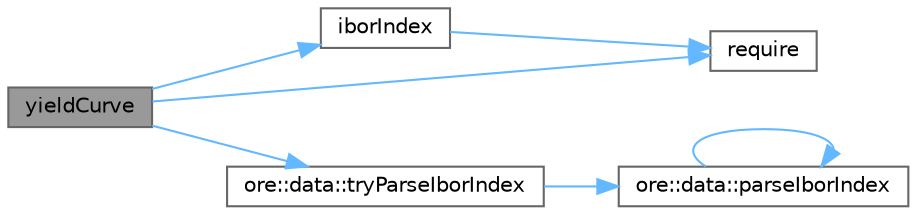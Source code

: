 digraph "yieldCurve"
{
 // INTERACTIVE_SVG=YES
 // LATEX_PDF_SIZE
  bgcolor="transparent";
  edge [fontname=Helvetica,fontsize=10,labelfontname=Helvetica,labelfontsize=10];
  node [fontname=Helvetica,fontsize=10,shape=box,height=0.2,width=0.4];
  rankdir="LR";
  Node1 [label="yieldCurve",height=0.2,width=0.4,color="gray40", fillcolor="grey60", style="filled", fontcolor="black",tooltip="Yield Curves."];
  Node1 -> Node2 [color="steelblue1",style="solid"];
  Node2 [label="iborIndex",height=0.2,width=0.4,color="grey40", fillcolor="white", style="filled",URL="$classore_1_1data_1_1_market_impl.html#aea15232be6eb71feca2c59137631f732",tooltip=" "];
  Node2 -> Node3 [color="steelblue1",style="solid"];
  Node3 [label="require",height=0.2,width=0.4,color="grey40", fillcolor="white", style="filled",URL="$classore_1_1data_1_1_market_impl.html#af2e760ddfcac8f64fa739d3e8bf6362b",tooltip=" "];
  Node1 -> Node3 [color="steelblue1",style="solid"];
  Node1 -> Node4 [color="steelblue1",style="solid"];
  Node4 [label="ore::data::tryParseIborIndex",height=0.2,width=0.4,color="grey40", fillcolor="white", style="filled",URL="$group__utilities.html#ga53500116b2cd1c6fd1598065f9ef64b2",tooltip="Try to convert std::string to QuantLib::IborIndex."];
  Node4 -> Node5 [color="steelblue1",style="solid"];
  Node5 [label="ore::data::parseIborIndex",height=0.2,width=0.4,color="grey40", fillcolor="white", style="filled",URL="$group__utilities.html#ga2d18ab5807f92319c9db2c13f4904738",tooltip="Convert std::string to QuantLib::IborIndex."];
  Node5 -> Node5 [color="steelblue1",style="solid"];
}
